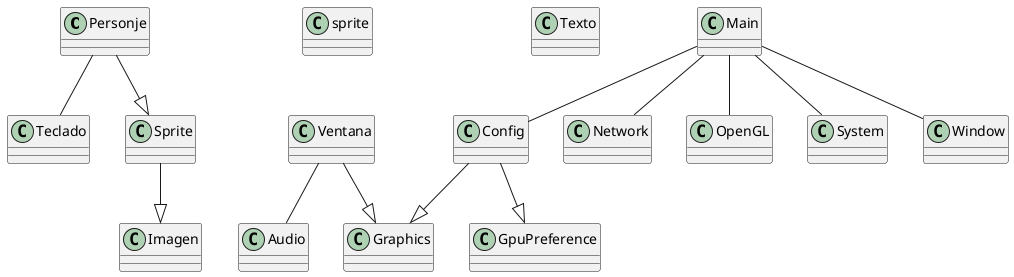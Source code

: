 @startuml juego Tekken

Class Personje
class Imagen
Class sprite
Class Teclado
Class Texto 
Class Ventana
Class Audio
Class Config
Class GpuPreference
Class Graphics
Class Main 
Class Network
Class OpenGL
Class System
Class Window

Personje --|> Sprite
Personje -- Teclado
Sprite --|> Imagen
Ventana --|> Graphics
Ventana -- Audio
Config --|> GpuPreference
Config --|> Graphics
Main -- Network
Main -- OpenGL
Main -- Config
Main -- System
Main -- Window

@enduml